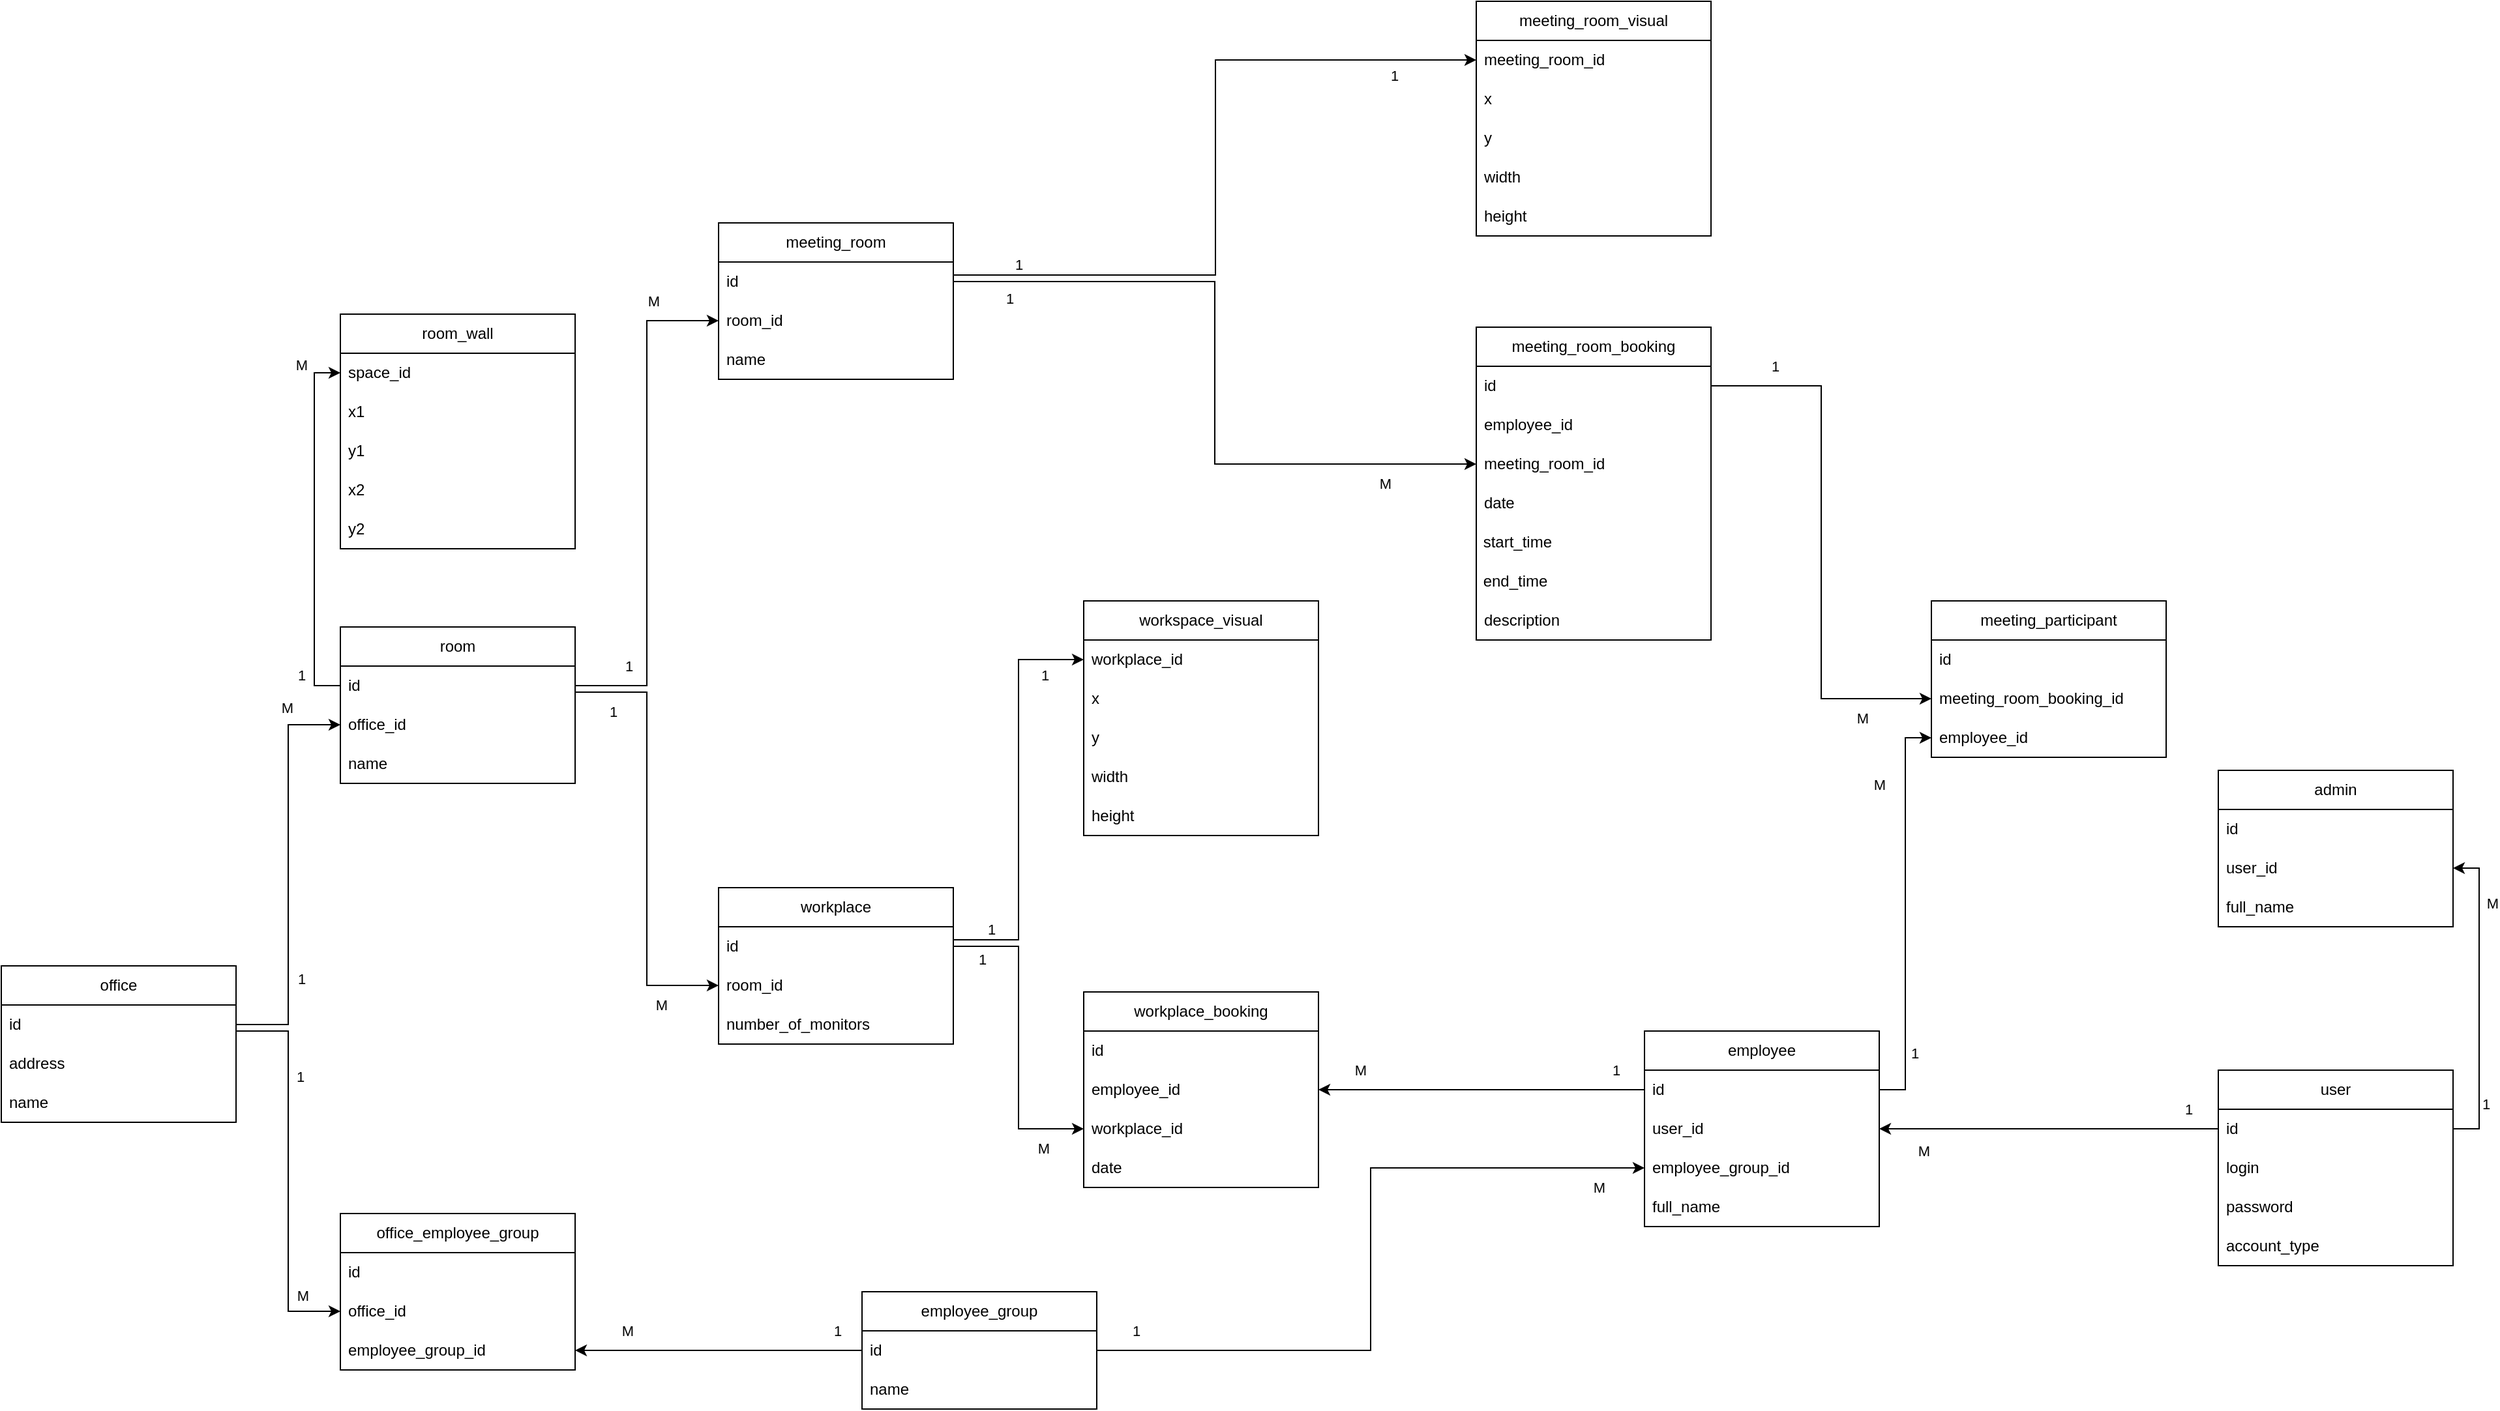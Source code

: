 <mxfile version="21.2.8" type="device">
  <diagram id="C5RBs43oDa-KdzZeNtuy" name="Page-1">
    <mxGraphModel dx="2552" dy="2381" grid="1" gridSize="10" guides="1" tooltips="1" connect="1" arrows="1" fold="1" page="1" pageScale="1" pageWidth="827" pageHeight="1169" math="0" shadow="0">
      <root>
        <mxCell id="WIyWlLk6GJQsqaUBKTNV-0" />
        <mxCell id="WIyWlLk6GJQsqaUBKTNV-1" parent="WIyWlLk6GJQsqaUBKTNV-0" />
        <mxCell id="zr_SkrEqKhiX-xCZ0gpk-0" value="office" style="swimlane;fontStyle=0;childLayout=stackLayout;horizontal=1;startSize=30;horizontalStack=0;resizeParent=1;resizeParentMax=0;resizeLast=0;collapsible=1;marginBottom=0;whiteSpace=wrap;html=1;" parent="WIyWlLk6GJQsqaUBKTNV-1" vertex="1">
          <mxGeometry x="110" y="320" width="180" height="120" as="geometry" />
        </mxCell>
        <mxCell id="zr_SkrEqKhiX-xCZ0gpk-1" value="id" style="text;strokeColor=none;fillColor=none;align=left;verticalAlign=middle;spacingLeft=4;spacingRight=4;overflow=hidden;points=[[0,0.5],[1,0.5]];portConstraint=eastwest;rotatable=0;whiteSpace=wrap;html=1;" parent="zr_SkrEqKhiX-xCZ0gpk-0" vertex="1">
          <mxGeometry y="30" width="180" height="30" as="geometry" />
        </mxCell>
        <mxCell id="zr_SkrEqKhiX-xCZ0gpk-2" value="address" style="text;strokeColor=none;fillColor=none;align=left;verticalAlign=middle;spacingLeft=4;spacingRight=4;overflow=hidden;points=[[0,0.5],[1,0.5]];portConstraint=eastwest;rotatable=0;whiteSpace=wrap;html=1;" parent="zr_SkrEqKhiX-xCZ0gpk-0" vertex="1">
          <mxGeometry y="60" width="180" height="30" as="geometry" />
        </mxCell>
        <mxCell id="CzltspREgvN59iTplgZw-0" value="name" style="text;strokeColor=none;fillColor=none;align=left;verticalAlign=middle;spacingLeft=4;spacingRight=4;overflow=hidden;points=[[0,0.5],[1,0.5]];portConstraint=eastwest;rotatable=0;whiteSpace=wrap;html=1;" parent="zr_SkrEqKhiX-xCZ0gpk-0" vertex="1">
          <mxGeometry y="90" width="180" height="30" as="geometry" />
        </mxCell>
        <mxCell id="zr_SkrEqKhiX-xCZ0gpk-11" value="workplace" style="swimlane;fontStyle=0;childLayout=stackLayout;horizontal=1;startSize=30;horizontalStack=0;resizeParent=1;resizeParentMax=0;resizeLast=0;collapsible=1;marginBottom=0;whiteSpace=wrap;html=1;" parent="WIyWlLk6GJQsqaUBKTNV-1" vertex="1">
          <mxGeometry x="660" y="260" width="180" height="120" as="geometry" />
        </mxCell>
        <mxCell id="zr_SkrEqKhiX-xCZ0gpk-12" value="id" style="text;strokeColor=none;fillColor=none;align=left;verticalAlign=middle;spacingLeft=4;spacingRight=4;overflow=hidden;points=[[0,0.5],[1,0.5]];portConstraint=eastwest;rotatable=0;whiteSpace=wrap;html=1;" parent="zr_SkrEqKhiX-xCZ0gpk-11" vertex="1">
          <mxGeometry y="30" width="180" height="30" as="geometry" />
        </mxCell>
        <mxCell id="zr_SkrEqKhiX-xCZ0gpk-13" value="room_id" style="text;strokeColor=none;fillColor=none;align=left;verticalAlign=middle;spacingLeft=4;spacingRight=4;overflow=hidden;points=[[0,0.5],[1,0.5]];portConstraint=eastwest;rotatable=0;whiteSpace=wrap;html=1;" parent="zr_SkrEqKhiX-xCZ0gpk-11" vertex="1">
          <mxGeometry y="60" width="180" height="30" as="geometry" />
        </mxCell>
        <mxCell id="zr_SkrEqKhiX-xCZ0gpk-14" value="number_of_monitors" style="text;strokeColor=none;fillColor=none;align=left;verticalAlign=middle;spacingLeft=4;spacingRight=4;overflow=hidden;points=[[0,0.5],[1,0.5]];portConstraint=eastwest;rotatable=0;whiteSpace=wrap;html=1;" parent="zr_SkrEqKhiX-xCZ0gpk-11" vertex="1">
          <mxGeometry y="90" width="180" height="30" as="geometry" />
        </mxCell>
        <mxCell id="zr_SkrEqKhiX-xCZ0gpk-17" value="meeting_room" style="swimlane;fontStyle=0;childLayout=stackLayout;horizontal=1;startSize=30;horizontalStack=0;resizeParent=1;resizeParentMax=0;resizeLast=0;collapsible=1;marginBottom=0;whiteSpace=wrap;html=1;" parent="WIyWlLk6GJQsqaUBKTNV-1" vertex="1">
          <mxGeometry x="660" y="-250" width="180" height="120" as="geometry" />
        </mxCell>
        <mxCell id="zr_SkrEqKhiX-xCZ0gpk-18" value="id" style="text;strokeColor=none;fillColor=none;align=left;verticalAlign=middle;spacingLeft=4;spacingRight=4;overflow=hidden;points=[[0,0.5],[1,0.5]];portConstraint=eastwest;rotatable=0;whiteSpace=wrap;html=1;" parent="zr_SkrEqKhiX-xCZ0gpk-17" vertex="1">
          <mxGeometry y="30" width="180" height="30" as="geometry" />
        </mxCell>
        <mxCell id="zr_SkrEqKhiX-xCZ0gpk-21" value="room_id" style="text;strokeColor=none;fillColor=none;align=left;verticalAlign=middle;spacingLeft=4;spacingRight=4;overflow=hidden;points=[[0,0.5],[1,0.5]];portConstraint=eastwest;rotatable=0;whiteSpace=wrap;html=1;" parent="zr_SkrEqKhiX-xCZ0gpk-17" vertex="1">
          <mxGeometry y="60" width="180" height="30" as="geometry" />
        </mxCell>
        <mxCell id="zr_SkrEqKhiX-xCZ0gpk-19" value="name" style="text;strokeColor=none;fillColor=none;align=left;verticalAlign=middle;spacingLeft=4;spacingRight=4;overflow=hidden;points=[[0,0.5],[1,0.5]];portConstraint=eastwest;rotatable=0;whiteSpace=wrap;html=1;" parent="zr_SkrEqKhiX-xCZ0gpk-17" vertex="1">
          <mxGeometry y="90" width="180" height="30" as="geometry" />
        </mxCell>
        <mxCell id="zr_SkrEqKhiX-xCZ0gpk-25" value="employee" style="swimlane;fontStyle=0;childLayout=stackLayout;horizontal=1;startSize=30;horizontalStack=0;resizeParent=1;resizeParentMax=0;resizeLast=0;collapsible=1;marginBottom=0;whiteSpace=wrap;html=1;" parent="WIyWlLk6GJQsqaUBKTNV-1" vertex="1">
          <mxGeometry x="1370" y="370" width="180" height="150" as="geometry" />
        </mxCell>
        <mxCell id="zr_SkrEqKhiX-xCZ0gpk-26" value="id" style="text;strokeColor=none;fillColor=none;align=left;verticalAlign=middle;spacingLeft=4;spacingRight=4;overflow=hidden;points=[[0,0.5],[1,0.5]];portConstraint=eastwest;rotatable=0;whiteSpace=wrap;html=1;" parent="zr_SkrEqKhiX-xCZ0gpk-25" vertex="1">
          <mxGeometry y="30" width="180" height="30" as="geometry" />
        </mxCell>
        <mxCell id="CzltspREgvN59iTplgZw-12" value="user_id" style="text;strokeColor=none;fillColor=none;align=left;verticalAlign=middle;spacingLeft=4;spacingRight=4;overflow=hidden;points=[[0,0.5],[1,0.5]];portConstraint=eastwest;rotatable=0;whiteSpace=wrap;html=1;" parent="zr_SkrEqKhiX-xCZ0gpk-25" vertex="1">
          <mxGeometry y="60" width="180" height="30" as="geometry" />
        </mxCell>
        <mxCell id="zr_SkrEqKhiX-xCZ0gpk-27" value="employee_group_id" style="text;strokeColor=none;fillColor=none;align=left;verticalAlign=middle;spacingLeft=4;spacingRight=4;overflow=hidden;points=[[0,0.5],[1,0.5]];portConstraint=eastwest;rotatable=0;whiteSpace=wrap;html=1;" parent="zr_SkrEqKhiX-xCZ0gpk-25" vertex="1">
          <mxGeometry y="90" width="180" height="30" as="geometry" />
        </mxCell>
        <mxCell id="zr_SkrEqKhiX-xCZ0gpk-28" value="full_name" style="text;strokeColor=none;fillColor=none;align=left;verticalAlign=middle;spacingLeft=4;spacingRight=4;overflow=hidden;points=[[0,0.5],[1,0.5]];portConstraint=eastwest;rotatable=0;whiteSpace=wrap;html=1;" parent="zr_SkrEqKhiX-xCZ0gpk-25" vertex="1">
          <mxGeometry y="120" width="180" height="30" as="geometry" />
        </mxCell>
        <mxCell id="zr_SkrEqKhiX-xCZ0gpk-30" value="employee_group" style="swimlane;fontStyle=0;childLayout=stackLayout;horizontal=1;startSize=30;horizontalStack=0;resizeParent=1;resizeParentMax=0;resizeLast=0;collapsible=1;marginBottom=0;whiteSpace=wrap;html=1;" parent="WIyWlLk6GJQsqaUBKTNV-1" vertex="1">
          <mxGeometry x="770" y="570" width="180" height="90" as="geometry" />
        </mxCell>
        <mxCell id="zr_SkrEqKhiX-xCZ0gpk-31" value="id" style="text;strokeColor=none;fillColor=none;align=left;verticalAlign=middle;spacingLeft=4;spacingRight=4;overflow=hidden;points=[[0,0.5],[1,0.5]];portConstraint=eastwest;rotatable=0;whiteSpace=wrap;html=1;" parent="zr_SkrEqKhiX-xCZ0gpk-30" vertex="1">
          <mxGeometry y="30" width="180" height="30" as="geometry" />
        </mxCell>
        <mxCell id="CzltspREgvN59iTplgZw-14" value="name" style="text;strokeColor=none;fillColor=none;align=left;verticalAlign=middle;spacingLeft=4;spacingRight=4;overflow=hidden;points=[[0,0.5],[1,0.5]];portConstraint=eastwest;rotatable=0;whiteSpace=wrap;html=1;" parent="zr_SkrEqKhiX-xCZ0gpk-30" vertex="1">
          <mxGeometry y="60" width="180" height="30" as="geometry" />
        </mxCell>
        <mxCell id="zr_SkrEqKhiX-xCZ0gpk-35" value="office_employee_group" style="swimlane;fontStyle=0;childLayout=stackLayout;horizontal=1;startSize=30;horizontalStack=0;resizeParent=1;resizeParentMax=0;resizeLast=0;collapsible=1;marginBottom=0;whiteSpace=wrap;html=1;" parent="WIyWlLk6GJQsqaUBKTNV-1" vertex="1">
          <mxGeometry x="370" y="510" width="180" height="120" as="geometry" />
        </mxCell>
        <mxCell id="zr_SkrEqKhiX-xCZ0gpk-36" value="id" style="text;strokeColor=none;fillColor=none;align=left;verticalAlign=middle;spacingLeft=4;spacingRight=4;overflow=hidden;points=[[0,0.5],[1,0.5]];portConstraint=eastwest;rotatable=0;whiteSpace=wrap;html=1;" parent="zr_SkrEqKhiX-xCZ0gpk-35" vertex="1">
          <mxGeometry y="30" width="180" height="30" as="geometry" />
        </mxCell>
        <mxCell id="zr_SkrEqKhiX-xCZ0gpk-37" value="office_id" style="text;strokeColor=none;fillColor=none;align=left;verticalAlign=middle;spacingLeft=4;spacingRight=4;overflow=hidden;points=[[0,0.5],[1,0.5]];portConstraint=eastwest;rotatable=0;whiteSpace=wrap;html=1;" parent="zr_SkrEqKhiX-xCZ0gpk-35" vertex="1">
          <mxGeometry y="60" width="180" height="30" as="geometry" />
        </mxCell>
        <mxCell id="zr_SkrEqKhiX-xCZ0gpk-38" value="employee_group_id" style="text;strokeColor=none;fillColor=none;align=left;verticalAlign=middle;spacingLeft=4;spacingRight=4;overflow=hidden;points=[[0,0.5],[1,0.5]];portConstraint=eastwest;rotatable=0;whiteSpace=wrap;html=1;" parent="zr_SkrEqKhiX-xCZ0gpk-35" vertex="1">
          <mxGeometry y="90" width="180" height="30" as="geometry" />
        </mxCell>
        <mxCell id="zr_SkrEqKhiX-xCZ0gpk-41" style="edgeStyle=orthogonalEdgeStyle;rounded=0;orthogonalLoop=1;jettySize=auto;html=1;entryX=0;entryY=0.5;entryDx=0;entryDy=0;exitX=1;exitY=0.5;exitDx=0;exitDy=0;" parent="WIyWlLk6GJQsqaUBKTNV-1" source="zr_SkrEqKhiX-xCZ0gpk-1" target="zr_SkrEqKhiX-xCZ0gpk-6" edge="1">
          <mxGeometry relative="1" as="geometry" />
        </mxCell>
        <mxCell id="zr_SkrEqKhiX-xCZ0gpk-42" value="1" style="edgeLabel;html=1;align=center;verticalAlign=middle;resizable=0;points=[];" parent="zr_SkrEqKhiX-xCZ0gpk-41" vertex="1" connectable="0">
          <mxGeometry x="-0.793" y="-1" relative="1" as="geometry">
            <mxPoint x="18" y="-36" as="offset" />
          </mxGeometry>
        </mxCell>
        <mxCell id="zr_SkrEqKhiX-xCZ0gpk-43" value="М" style="edgeLabel;html=1;align=center;verticalAlign=middle;resizable=0;points=[];" parent="zr_SkrEqKhiX-xCZ0gpk-41" vertex="1" connectable="0">
          <mxGeometry x="0.74" y="1" relative="1" as="geometry">
            <mxPoint y="-14" as="offset" />
          </mxGeometry>
        </mxCell>
        <mxCell id="zr_SkrEqKhiX-xCZ0gpk-47" style="edgeStyle=orthogonalEdgeStyle;rounded=0;orthogonalLoop=1;jettySize=auto;html=1;entryX=0;entryY=0.5;entryDx=0;entryDy=0;" parent="WIyWlLk6GJQsqaUBKTNV-1" source="zr_SkrEqKhiX-xCZ0gpk-1" target="zr_SkrEqKhiX-xCZ0gpk-37" edge="1">
          <mxGeometry relative="1" as="geometry">
            <mxPoint x="300" y="360" as="sourcePoint" />
            <mxPoint x="280" y="380" as="targetPoint" />
            <Array as="points">
              <mxPoint x="330" y="370" />
              <mxPoint x="330" y="585" />
            </Array>
          </mxGeometry>
        </mxCell>
        <mxCell id="zr_SkrEqKhiX-xCZ0gpk-48" value="1" style="edgeLabel;html=1;align=center;verticalAlign=middle;resizable=0;points=[];" parent="zr_SkrEqKhiX-xCZ0gpk-47" vertex="1" connectable="0">
          <mxGeometry x="-0.793" y="-1" relative="1" as="geometry">
            <mxPoint x="18" y="34" as="offset" />
          </mxGeometry>
        </mxCell>
        <mxCell id="zr_SkrEqKhiX-xCZ0gpk-49" value="М" style="edgeLabel;html=1;align=center;verticalAlign=middle;resizable=0;points=[];" parent="zr_SkrEqKhiX-xCZ0gpk-47" vertex="1" connectable="0">
          <mxGeometry x="0.74" y="1" relative="1" as="geometry">
            <mxPoint x="9" y="-11" as="offset" />
          </mxGeometry>
        </mxCell>
        <mxCell id="zr_SkrEqKhiX-xCZ0gpk-50" style="edgeStyle=orthogonalEdgeStyle;rounded=0;orthogonalLoop=1;jettySize=auto;html=1;exitX=0;exitY=0.5;exitDx=0;exitDy=0;entryX=1;entryY=0.5;entryDx=0;entryDy=0;" parent="WIyWlLk6GJQsqaUBKTNV-1" source="zr_SkrEqKhiX-xCZ0gpk-31" target="zr_SkrEqKhiX-xCZ0gpk-38" edge="1">
          <mxGeometry relative="1" as="geometry">
            <mxPoint x="169.5" y="589" as="sourcePoint" />
            <mxPoint x="460" y="600" as="targetPoint" />
          </mxGeometry>
        </mxCell>
        <mxCell id="zr_SkrEqKhiX-xCZ0gpk-51" value="1" style="edgeLabel;html=1;align=center;verticalAlign=middle;resizable=0;points=[];" parent="zr_SkrEqKhiX-xCZ0gpk-50" vertex="1" connectable="0">
          <mxGeometry x="-0.793" y="-1" relative="1" as="geometry">
            <mxPoint x="4" y="-14" as="offset" />
          </mxGeometry>
        </mxCell>
        <mxCell id="zr_SkrEqKhiX-xCZ0gpk-52" value="М" style="edgeLabel;html=1;align=center;verticalAlign=middle;resizable=0;points=[];" parent="zr_SkrEqKhiX-xCZ0gpk-50" vertex="1" connectable="0">
          <mxGeometry x="0.74" y="1" relative="1" as="geometry">
            <mxPoint x="11" y="-16" as="offset" />
          </mxGeometry>
        </mxCell>
        <mxCell id="zr_SkrEqKhiX-xCZ0gpk-53" style="edgeStyle=orthogonalEdgeStyle;rounded=0;orthogonalLoop=1;jettySize=auto;html=1;exitX=1;exitY=0.5;exitDx=0;exitDy=0;entryX=0;entryY=0.5;entryDx=0;entryDy=0;" parent="WIyWlLk6GJQsqaUBKTNV-1" source="zr_SkrEqKhiX-xCZ0gpk-31" target="zr_SkrEqKhiX-xCZ0gpk-27" edge="1">
          <mxGeometry relative="1" as="geometry">
            <mxPoint x="260" y="684.5" as="sourcePoint" />
            <mxPoint x="370" y="684.5" as="targetPoint" />
          </mxGeometry>
        </mxCell>
        <mxCell id="zr_SkrEqKhiX-xCZ0gpk-54" value="1" style="edgeLabel;html=1;align=center;verticalAlign=middle;resizable=0;points=[];" parent="zr_SkrEqKhiX-xCZ0gpk-53" vertex="1" connectable="0">
          <mxGeometry x="-0.793" y="-1" relative="1" as="geometry">
            <mxPoint x="-28" y="-16" as="offset" />
          </mxGeometry>
        </mxCell>
        <mxCell id="zr_SkrEqKhiX-xCZ0gpk-55" value="М" style="edgeLabel;html=1;align=center;verticalAlign=middle;resizable=0;points=[];" parent="zr_SkrEqKhiX-xCZ0gpk-53" vertex="1" connectable="0">
          <mxGeometry x="0.74" y="1" relative="1" as="geometry">
            <mxPoint x="38" y="16" as="offset" />
          </mxGeometry>
        </mxCell>
        <mxCell id="zr_SkrEqKhiX-xCZ0gpk-56" style="edgeStyle=orthogonalEdgeStyle;rounded=0;orthogonalLoop=1;jettySize=auto;html=1;entryX=0;entryY=0.5;entryDx=0;entryDy=0;exitX=1;exitY=0.5;exitDx=0;exitDy=0;" parent="WIyWlLk6GJQsqaUBKTNV-1" source="zr_SkrEqKhiX-xCZ0gpk-5" target="zr_SkrEqKhiX-xCZ0gpk-21" edge="1">
          <mxGeometry relative="1" as="geometry">
            <mxPoint x="560" y="264.5" as="sourcePoint" />
            <mxPoint x="680" y="264.5" as="targetPoint" />
          </mxGeometry>
        </mxCell>
        <mxCell id="zr_SkrEqKhiX-xCZ0gpk-57" value="1" style="edgeLabel;html=1;align=center;verticalAlign=middle;resizable=0;points=[];" parent="zr_SkrEqKhiX-xCZ0gpk-56" vertex="1" connectable="0">
          <mxGeometry x="-0.793" y="-1" relative="1" as="geometry">
            <mxPoint y="-16" as="offset" />
          </mxGeometry>
        </mxCell>
        <mxCell id="zr_SkrEqKhiX-xCZ0gpk-58" value="М" style="edgeLabel;html=1;align=center;verticalAlign=middle;resizable=0;points=[];" parent="zr_SkrEqKhiX-xCZ0gpk-56" vertex="1" connectable="0">
          <mxGeometry x="0.74" y="1" relative="1" as="geometry">
            <mxPoint y="-14" as="offset" />
          </mxGeometry>
        </mxCell>
        <mxCell id="zr_SkrEqKhiX-xCZ0gpk-59" style="edgeStyle=orthogonalEdgeStyle;rounded=0;orthogonalLoop=1;jettySize=auto;html=1;entryX=0;entryY=0.5;entryDx=0;entryDy=0;exitX=1;exitY=0.5;exitDx=0;exitDy=0;" parent="WIyWlLk6GJQsqaUBKTNV-1" source="zr_SkrEqKhiX-xCZ0gpk-5" target="zr_SkrEqKhiX-xCZ0gpk-13" edge="1">
          <mxGeometry relative="1" as="geometry">
            <mxPoint x="570" y="275" as="sourcePoint" />
            <mxPoint x="650" y="182" as="targetPoint" />
            <Array as="points">
              <mxPoint x="550" y="110" />
              <mxPoint x="605" y="110" />
              <mxPoint x="605" y="335" />
            </Array>
          </mxGeometry>
        </mxCell>
        <mxCell id="zr_SkrEqKhiX-xCZ0gpk-60" value="1" style="edgeLabel;html=1;align=center;verticalAlign=middle;resizable=0;points=[];" parent="zr_SkrEqKhiX-xCZ0gpk-59" vertex="1" connectable="0">
          <mxGeometry x="-0.793" y="-1" relative="1" as="geometry">
            <mxPoint x="-1" y="14" as="offset" />
          </mxGeometry>
        </mxCell>
        <mxCell id="zr_SkrEqKhiX-xCZ0gpk-61" value="М" style="edgeLabel;html=1;align=center;verticalAlign=middle;resizable=0;points=[];" parent="zr_SkrEqKhiX-xCZ0gpk-59" vertex="1" connectable="0">
          <mxGeometry x="0.74" y="1" relative="1" as="geometry">
            <mxPoint y="16" as="offset" />
          </mxGeometry>
        </mxCell>
        <mxCell id="zr_SkrEqKhiX-xCZ0gpk-62" value="workplace_booking" style="swimlane;fontStyle=0;childLayout=stackLayout;horizontal=1;startSize=30;horizontalStack=0;resizeParent=1;resizeParentMax=0;resizeLast=0;collapsible=1;marginBottom=0;whiteSpace=wrap;html=1;" parent="WIyWlLk6GJQsqaUBKTNV-1" vertex="1">
          <mxGeometry x="940" y="340" width="180" height="150" as="geometry" />
        </mxCell>
        <mxCell id="zr_SkrEqKhiX-xCZ0gpk-63" value="id" style="text;strokeColor=none;fillColor=none;align=left;verticalAlign=middle;spacingLeft=4;spacingRight=4;overflow=hidden;points=[[0,0.5],[1,0.5]];portConstraint=eastwest;rotatable=0;whiteSpace=wrap;html=1;" parent="zr_SkrEqKhiX-xCZ0gpk-62" vertex="1">
          <mxGeometry y="30" width="180" height="30" as="geometry" />
        </mxCell>
        <mxCell id="zr_SkrEqKhiX-xCZ0gpk-64" value="employee_id" style="text;strokeColor=none;fillColor=none;align=left;verticalAlign=middle;spacingLeft=4;spacingRight=4;overflow=hidden;points=[[0,0.5],[1,0.5]];portConstraint=eastwest;rotatable=0;whiteSpace=wrap;html=1;" parent="zr_SkrEqKhiX-xCZ0gpk-62" vertex="1">
          <mxGeometry y="60" width="180" height="30" as="geometry" />
        </mxCell>
        <mxCell id="zr_SkrEqKhiX-xCZ0gpk-65" value="workplace_id" style="text;strokeColor=none;fillColor=none;align=left;verticalAlign=middle;spacingLeft=4;spacingRight=4;overflow=hidden;points=[[0,0.5],[1,0.5]];portConstraint=eastwest;rotatable=0;whiteSpace=wrap;html=1;" parent="zr_SkrEqKhiX-xCZ0gpk-62" vertex="1">
          <mxGeometry y="90" width="180" height="30" as="geometry" />
        </mxCell>
        <mxCell id="zr_SkrEqKhiX-xCZ0gpk-66" value="date" style="text;strokeColor=none;fillColor=none;align=left;verticalAlign=middle;spacingLeft=4;spacingRight=4;overflow=hidden;points=[[0,0.5],[1,0.5]];portConstraint=eastwest;rotatable=0;whiteSpace=wrap;html=1;" parent="zr_SkrEqKhiX-xCZ0gpk-62" vertex="1">
          <mxGeometry y="120" width="180" height="30" as="geometry" />
        </mxCell>
        <mxCell id="zr_SkrEqKhiX-xCZ0gpk-67" value="meeting_room_booking" style="swimlane;fontStyle=0;childLayout=stackLayout;horizontal=1;startSize=30;horizontalStack=0;resizeParent=1;resizeParentMax=0;resizeLast=0;collapsible=1;marginBottom=0;whiteSpace=wrap;html=1;" parent="WIyWlLk6GJQsqaUBKTNV-1" vertex="1">
          <mxGeometry x="1241" y="-170" width="180" height="240" as="geometry" />
        </mxCell>
        <mxCell id="zr_SkrEqKhiX-xCZ0gpk-68" value="id" style="text;strokeColor=none;fillColor=none;align=left;verticalAlign=middle;spacingLeft=4;spacingRight=4;overflow=hidden;points=[[0,0.5],[1,0.5]];portConstraint=eastwest;rotatable=0;whiteSpace=wrap;html=1;" parent="zr_SkrEqKhiX-xCZ0gpk-67" vertex="1">
          <mxGeometry y="30" width="180" height="30" as="geometry" />
        </mxCell>
        <mxCell id="zr_SkrEqKhiX-xCZ0gpk-69" value="employee_id" style="text;strokeColor=none;fillColor=none;align=left;verticalAlign=middle;spacingLeft=4;spacingRight=4;overflow=hidden;points=[[0,0.5],[1,0.5]];portConstraint=eastwest;rotatable=0;whiteSpace=wrap;html=1;" parent="zr_SkrEqKhiX-xCZ0gpk-67" vertex="1">
          <mxGeometry y="60" width="180" height="30" as="geometry" />
        </mxCell>
        <mxCell id="zr_SkrEqKhiX-xCZ0gpk-70" value="meeting_room_id" style="text;strokeColor=none;fillColor=none;align=left;verticalAlign=middle;spacingLeft=4;spacingRight=4;overflow=hidden;points=[[0,0.5],[1,0.5]];portConstraint=eastwest;rotatable=0;whiteSpace=wrap;html=1;" parent="zr_SkrEqKhiX-xCZ0gpk-67" vertex="1">
          <mxGeometry y="90" width="180" height="30" as="geometry" />
        </mxCell>
        <mxCell id="zr_SkrEqKhiX-xCZ0gpk-71" value="date" style="text;strokeColor=none;fillColor=none;align=left;verticalAlign=middle;spacingLeft=4;spacingRight=4;overflow=hidden;points=[[0,0.5],[1,0.5]];portConstraint=eastwest;rotatable=0;whiteSpace=wrap;html=1;" parent="zr_SkrEqKhiX-xCZ0gpk-67" vertex="1">
          <mxGeometry y="120" width="180" height="30" as="geometry" />
        </mxCell>
        <mxCell id="zr_SkrEqKhiX-xCZ0gpk-72" value="&amp;nbsp;start_time" style="text;html=1;align=left;verticalAlign=middle;resizable=0;points=[];autosize=1;strokeColor=none;fillColor=none;" parent="zr_SkrEqKhiX-xCZ0gpk-67" vertex="1">
          <mxGeometry y="150" width="180" height="30" as="geometry" />
        </mxCell>
        <mxCell id="CzltspREgvN59iTplgZw-1" value="&amp;nbsp;end_time" style="text;html=1;align=left;verticalAlign=middle;resizable=0;points=[];autosize=1;strokeColor=none;fillColor=none;" parent="zr_SkrEqKhiX-xCZ0gpk-67" vertex="1">
          <mxGeometry y="180" width="180" height="30" as="geometry" />
        </mxCell>
        <mxCell id="CzltspREgvN59iTplgZw-10" value="description" style="text;strokeColor=none;fillColor=none;align=left;verticalAlign=middle;spacingLeft=4;spacingRight=4;overflow=hidden;points=[[0,0.5],[1,0.5]];portConstraint=eastwest;rotatable=0;whiteSpace=wrap;html=1;" parent="zr_SkrEqKhiX-xCZ0gpk-67" vertex="1">
          <mxGeometry y="210" width="180" height="30" as="geometry" />
        </mxCell>
        <mxCell id="zr_SkrEqKhiX-xCZ0gpk-82" style="edgeStyle=orthogonalEdgeStyle;rounded=0;orthogonalLoop=1;jettySize=auto;html=1;entryX=1;entryY=0.5;entryDx=0;entryDy=0;exitX=0;exitY=0.5;exitDx=0;exitDy=0;" parent="WIyWlLk6GJQsqaUBKTNV-1" source="zr_SkrEqKhiX-xCZ0gpk-26" target="zr_SkrEqKhiX-xCZ0gpk-64" edge="1">
          <mxGeometry relative="1" as="geometry">
            <mxPoint x="1220" y="240" as="sourcePoint" />
            <mxPoint x="1310" y="460" as="targetPoint" />
          </mxGeometry>
        </mxCell>
        <mxCell id="zr_SkrEqKhiX-xCZ0gpk-83" value="1" style="edgeLabel;html=1;align=center;verticalAlign=middle;resizable=0;points=[];" parent="zr_SkrEqKhiX-xCZ0gpk-82" vertex="1" connectable="0">
          <mxGeometry x="-0.793" y="-1" relative="1" as="geometry">
            <mxPoint x="4" y="-14" as="offset" />
          </mxGeometry>
        </mxCell>
        <mxCell id="zr_SkrEqKhiX-xCZ0gpk-84" value="М" style="edgeLabel;html=1;align=center;verticalAlign=middle;resizable=0;points=[];" parent="zr_SkrEqKhiX-xCZ0gpk-82" vertex="1" connectable="0">
          <mxGeometry x="0.74" y="1" relative="1" as="geometry">
            <mxPoint x="-1" y="-16" as="offset" />
          </mxGeometry>
        </mxCell>
        <mxCell id="zr_SkrEqKhiX-xCZ0gpk-85" style="edgeStyle=orthogonalEdgeStyle;rounded=0;orthogonalLoop=1;jettySize=auto;html=1;entryX=0;entryY=0.5;entryDx=0;entryDy=0;exitX=1;exitY=0.5;exitDx=0;exitDy=0;" parent="WIyWlLk6GJQsqaUBKTNV-1" source="zr_SkrEqKhiX-xCZ0gpk-12" target="zr_SkrEqKhiX-xCZ0gpk-65" edge="1">
          <mxGeometry relative="1" as="geometry">
            <mxPoint x="1390" y="280" as="sourcePoint" />
            <mxPoint x="1150" y="280" as="targetPoint" />
          </mxGeometry>
        </mxCell>
        <mxCell id="zr_SkrEqKhiX-xCZ0gpk-86" value="1" style="edgeLabel;html=1;align=center;verticalAlign=middle;resizable=0;points=[];" parent="zr_SkrEqKhiX-xCZ0gpk-85" vertex="1" connectable="0">
          <mxGeometry x="-0.793" y="-1" relative="1" as="geometry">
            <mxPoint x="4" y="-14" as="offset" />
          </mxGeometry>
        </mxCell>
        <mxCell id="zr_SkrEqKhiX-xCZ0gpk-87" value="М" style="edgeLabel;html=1;align=center;verticalAlign=middle;resizable=0;points=[];" parent="zr_SkrEqKhiX-xCZ0gpk-85" vertex="1" connectable="0">
          <mxGeometry x="0.74" y="1" relative="1" as="geometry">
            <mxPoint y="16" as="offset" />
          </mxGeometry>
        </mxCell>
        <mxCell id="zr_SkrEqKhiX-xCZ0gpk-88" style="edgeStyle=orthogonalEdgeStyle;rounded=0;orthogonalLoop=1;jettySize=auto;html=1;entryX=0;entryY=0.5;entryDx=0;entryDy=0;exitX=1;exitY=0.5;exitDx=0;exitDy=0;" parent="WIyWlLk6GJQsqaUBKTNV-1" source="zr_SkrEqKhiX-xCZ0gpk-68" target="3Xpzj-AzI2OqrMBzD_V7-135" edge="1">
          <mxGeometry relative="1" as="geometry">
            <mxPoint x="1510" y="-180" as="sourcePoint" />
            <mxPoint x="1130" y="415" as="targetPoint" />
          </mxGeometry>
        </mxCell>
        <mxCell id="zr_SkrEqKhiX-xCZ0gpk-89" value="1" style="edgeLabel;html=1;align=center;verticalAlign=middle;resizable=0;points=[];" parent="zr_SkrEqKhiX-xCZ0gpk-88" vertex="1" connectable="0">
          <mxGeometry x="-0.793" y="-1" relative="1" as="geometry">
            <mxPoint x="6" y="-16" as="offset" />
          </mxGeometry>
        </mxCell>
        <mxCell id="zr_SkrEqKhiX-xCZ0gpk-90" value="М" style="edgeLabel;html=1;align=center;verticalAlign=middle;resizable=0;points=[];" parent="zr_SkrEqKhiX-xCZ0gpk-88" vertex="1" connectable="0">
          <mxGeometry x="0.74" y="1" relative="1" as="geometry">
            <mxPoint y="16" as="offset" />
          </mxGeometry>
        </mxCell>
        <mxCell id="zr_SkrEqKhiX-xCZ0gpk-91" style="edgeStyle=orthogonalEdgeStyle;rounded=0;orthogonalLoop=1;jettySize=auto;html=1;entryX=0;entryY=0.5;entryDx=0;entryDy=0;exitX=1;exitY=0.5;exitDx=0;exitDy=0;" parent="WIyWlLk6GJQsqaUBKTNV-1" source="zr_SkrEqKhiX-xCZ0gpk-18" target="zr_SkrEqKhiX-xCZ0gpk-70" edge="1">
          <mxGeometry relative="1" as="geometry">
            <mxPoint x="1380" y="425" as="sourcePoint" />
            <mxPoint x="1140" y="425" as="targetPoint" />
          </mxGeometry>
        </mxCell>
        <mxCell id="zr_SkrEqKhiX-xCZ0gpk-92" value="1" style="edgeLabel;html=1;align=center;verticalAlign=middle;resizable=0;points=[];" parent="zr_SkrEqKhiX-xCZ0gpk-91" vertex="1" connectable="0">
          <mxGeometry x="-0.793" y="-1" relative="1" as="geometry">
            <mxPoint x="-6" y="-14" as="offset" />
          </mxGeometry>
        </mxCell>
        <mxCell id="zr_SkrEqKhiX-xCZ0gpk-93" value="М" style="edgeLabel;html=1;align=center;verticalAlign=middle;resizable=0;points=[];" parent="zr_SkrEqKhiX-xCZ0gpk-91" vertex="1" connectable="0">
          <mxGeometry x="0.74" y="1" relative="1" as="geometry">
            <mxPoint y="16" as="offset" />
          </mxGeometry>
        </mxCell>
        <mxCell id="CzltspREgvN59iTplgZw-6" value="user" style="swimlane;fontStyle=0;childLayout=stackLayout;horizontal=1;startSize=30;horizontalStack=0;resizeParent=1;resizeParentMax=0;resizeLast=0;collapsible=1;marginBottom=0;whiteSpace=wrap;html=1;" parent="WIyWlLk6GJQsqaUBKTNV-1" vertex="1">
          <mxGeometry x="1810" y="400" width="180" height="150" as="geometry" />
        </mxCell>
        <mxCell id="CzltspREgvN59iTplgZw-7" value="id" style="text;strokeColor=none;fillColor=none;align=left;verticalAlign=middle;spacingLeft=4;spacingRight=4;overflow=hidden;points=[[0,0.5],[1,0.5]];portConstraint=eastwest;rotatable=0;whiteSpace=wrap;html=1;" parent="CzltspREgvN59iTplgZw-6" vertex="1">
          <mxGeometry y="30" width="180" height="30" as="geometry" />
        </mxCell>
        <mxCell id="CzltspREgvN59iTplgZw-8" value="login" style="text;strokeColor=none;fillColor=none;align=left;verticalAlign=middle;spacingLeft=4;spacingRight=4;overflow=hidden;points=[[0,0.5],[1,0.5]];portConstraint=eastwest;rotatable=0;whiteSpace=wrap;html=1;" parent="CzltspREgvN59iTplgZw-6" vertex="1">
          <mxGeometry y="60" width="180" height="30" as="geometry" />
        </mxCell>
        <mxCell id="CzltspREgvN59iTplgZw-11" value="password" style="text;strokeColor=none;fillColor=none;align=left;verticalAlign=middle;spacingLeft=4;spacingRight=4;overflow=hidden;points=[[0,0.5],[1,0.5]];portConstraint=eastwest;rotatable=0;whiteSpace=wrap;html=1;" parent="CzltspREgvN59iTplgZw-6" vertex="1">
          <mxGeometry y="90" width="180" height="30" as="geometry" />
        </mxCell>
        <mxCell id="CzltspREgvN59iTplgZw-9" value="account_type" style="text;strokeColor=none;fillColor=none;align=left;verticalAlign=middle;spacingLeft=4;spacingRight=4;overflow=hidden;points=[[0,0.5],[1,0.5]];portConstraint=eastwest;rotatable=0;whiteSpace=wrap;html=1;" parent="CzltspREgvN59iTplgZw-6" vertex="1">
          <mxGeometry y="120" width="180" height="30" as="geometry" />
        </mxCell>
        <mxCell id="zr_SkrEqKhiX-xCZ0gpk-78" value="admin" style="swimlane;fontStyle=0;childLayout=stackLayout;horizontal=1;startSize=30;horizontalStack=0;resizeParent=1;resizeParentMax=0;resizeLast=0;collapsible=1;marginBottom=0;whiteSpace=wrap;html=1;" parent="WIyWlLk6GJQsqaUBKTNV-1" vertex="1">
          <mxGeometry x="1810" y="170" width="180" height="120" as="geometry" />
        </mxCell>
        <mxCell id="zr_SkrEqKhiX-xCZ0gpk-79" value="id" style="text;strokeColor=none;fillColor=none;align=left;verticalAlign=middle;spacingLeft=4;spacingRight=4;overflow=hidden;points=[[0,0.5],[1,0.5]];portConstraint=eastwest;rotatable=0;whiteSpace=wrap;html=1;" parent="zr_SkrEqKhiX-xCZ0gpk-78" vertex="1">
          <mxGeometry y="30" width="180" height="30" as="geometry" />
        </mxCell>
        <mxCell id="CzltspREgvN59iTplgZw-13" value="user_id" style="text;strokeColor=none;fillColor=none;align=left;verticalAlign=middle;spacingLeft=4;spacingRight=4;overflow=hidden;points=[[0,0.5],[1,0.5]];portConstraint=eastwest;rotatable=0;whiteSpace=wrap;html=1;" parent="zr_SkrEqKhiX-xCZ0gpk-78" vertex="1">
          <mxGeometry y="60" width="180" height="30" as="geometry" />
        </mxCell>
        <mxCell id="zr_SkrEqKhiX-xCZ0gpk-81" value="full_name" style="text;strokeColor=none;fillColor=none;align=left;verticalAlign=middle;spacingLeft=4;spacingRight=4;overflow=hidden;points=[[0,0.5],[1,0.5]];portConstraint=eastwest;rotatable=0;whiteSpace=wrap;html=1;" parent="zr_SkrEqKhiX-xCZ0gpk-78" vertex="1">
          <mxGeometry y="90" width="180" height="30" as="geometry" />
        </mxCell>
        <mxCell id="CzltspREgvN59iTplgZw-15" value="workspace_visual" style="swimlane;fontStyle=0;childLayout=stackLayout;horizontal=1;startSize=30;horizontalStack=0;resizeParent=1;resizeParentMax=0;resizeLast=0;collapsible=1;marginBottom=0;whiteSpace=wrap;html=1;" parent="WIyWlLk6GJQsqaUBKTNV-1" vertex="1">
          <mxGeometry x="940" y="40" width="180" height="180" as="geometry" />
        </mxCell>
        <mxCell id="CzltspREgvN59iTplgZw-16" value="workplace_id" style="text;strokeColor=none;fillColor=none;align=left;verticalAlign=middle;spacingLeft=4;spacingRight=4;overflow=hidden;points=[[0,0.5],[1,0.5]];portConstraint=eastwest;rotatable=0;whiteSpace=wrap;html=1;" parent="CzltspREgvN59iTplgZw-15" vertex="1">
          <mxGeometry y="30" width="180" height="30" as="geometry" />
        </mxCell>
        <mxCell id="CzltspREgvN59iTplgZw-27" value="x" style="text;strokeColor=none;fillColor=none;align=left;verticalAlign=middle;spacingLeft=4;spacingRight=4;overflow=hidden;points=[[0,0.5],[1,0.5]];portConstraint=eastwest;rotatable=0;whiteSpace=wrap;html=1;" parent="CzltspREgvN59iTplgZw-15" vertex="1">
          <mxGeometry y="60" width="180" height="30" as="geometry" />
        </mxCell>
        <mxCell id="CzltspREgvN59iTplgZw-28" value="y" style="text;strokeColor=none;fillColor=none;align=left;verticalAlign=middle;spacingLeft=4;spacingRight=4;overflow=hidden;points=[[0,0.5],[1,0.5]];portConstraint=eastwest;rotatable=0;whiteSpace=wrap;html=1;" parent="CzltspREgvN59iTplgZw-15" vertex="1">
          <mxGeometry y="90" width="180" height="30" as="geometry" />
        </mxCell>
        <mxCell id="CzltspREgvN59iTplgZw-29" value="width" style="text;strokeColor=none;fillColor=none;align=left;verticalAlign=middle;spacingLeft=4;spacingRight=4;overflow=hidden;points=[[0,0.5],[1,0.5]];portConstraint=eastwest;rotatable=0;whiteSpace=wrap;html=1;" parent="CzltspREgvN59iTplgZw-15" vertex="1">
          <mxGeometry y="120" width="180" height="30" as="geometry" />
        </mxCell>
        <mxCell id="CzltspREgvN59iTplgZw-30" value="height" style="text;strokeColor=none;fillColor=none;align=left;verticalAlign=middle;spacingLeft=4;spacingRight=4;overflow=hidden;points=[[0,0.5],[1,0.5]];portConstraint=eastwest;rotatable=0;whiteSpace=wrap;html=1;" parent="CzltspREgvN59iTplgZw-15" vertex="1">
          <mxGeometry y="150" width="180" height="30" as="geometry" />
        </mxCell>
        <mxCell id="CzltspREgvN59iTplgZw-18" style="edgeStyle=orthogonalEdgeStyle;rounded=0;orthogonalLoop=1;jettySize=auto;html=1;entryX=1;entryY=0.5;entryDx=0;entryDy=0;exitX=0;exitY=0.5;exitDx=0;exitDy=0;" parent="WIyWlLk6GJQsqaUBKTNV-1" source="CzltspREgvN59iTplgZw-7" target="CzltspREgvN59iTplgZw-12" edge="1">
          <mxGeometry relative="1" as="geometry">
            <mxPoint x="2074" y="530" as="sourcePoint" />
            <mxPoint x="1654" y="230" as="targetPoint" />
          </mxGeometry>
        </mxCell>
        <mxCell id="CzltspREgvN59iTplgZw-19" value="1" style="edgeLabel;html=1;align=center;verticalAlign=middle;resizable=0;points=[];" parent="CzltspREgvN59iTplgZw-18" vertex="1" connectable="0">
          <mxGeometry x="-0.793" y="-1" relative="1" as="geometry">
            <mxPoint x="4" y="-14" as="offset" />
          </mxGeometry>
        </mxCell>
        <mxCell id="CzltspREgvN59iTplgZw-20" value="М" style="edgeLabel;html=1;align=center;verticalAlign=middle;resizable=0;points=[];" parent="CzltspREgvN59iTplgZw-18" vertex="1" connectable="0">
          <mxGeometry x="0.74" y="1" relative="1" as="geometry">
            <mxPoint y="16" as="offset" />
          </mxGeometry>
        </mxCell>
        <mxCell id="CzltspREgvN59iTplgZw-21" style="edgeStyle=orthogonalEdgeStyle;rounded=0;orthogonalLoop=1;jettySize=auto;html=1;entryX=1;entryY=0.5;entryDx=0;entryDy=0;exitX=1;exitY=0.5;exitDx=0;exitDy=0;" parent="WIyWlLk6GJQsqaUBKTNV-1" source="CzltspREgvN59iTplgZw-7" target="CzltspREgvN59iTplgZw-13" edge="1">
          <mxGeometry relative="1" as="geometry">
            <mxPoint x="1760" y="255" as="sourcePoint" />
            <mxPoint x="1540" y="375" as="targetPoint" />
          </mxGeometry>
        </mxCell>
        <mxCell id="CzltspREgvN59iTplgZw-22" value="1" style="edgeLabel;html=1;align=center;verticalAlign=middle;resizable=0;points=[];" parent="CzltspREgvN59iTplgZw-21" vertex="1" connectable="0">
          <mxGeometry x="-0.793" y="-1" relative="1" as="geometry">
            <mxPoint x="4" y="-14" as="offset" />
          </mxGeometry>
        </mxCell>
        <mxCell id="CzltspREgvN59iTplgZw-23" value="М" style="edgeLabel;html=1;align=center;verticalAlign=middle;resizable=0;points=[];" parent="CzltspREgvN59iTplgZw-21" vertex="1" connectable="0">
          <mxGeometry x="0.74" y="1" relative="1" as="geometry">
            <mxPoint x="11" y="16" as="offset" />
          </mxGeometry>
        </mxCell>
        <mxCell id="CzltspREgvN59iTplgZw-24" style="edgeStyle=orthogonalEdgeStyle;rounded=0;orthogonalLoop=1;jettySize=auto;html=1;exitX=1;exitY=0.5;exitDx=0;exitDy=0;entryX=0;entryY=0.5;entryDx=0;entryDy=0;" parent="WIyWlLk6GJQsqaUBKTNV-1" source="zr_SkrEqKhiX-xCZ0gpk-12" target="CzltspREgvN59iTplgZw-16" edge="1">
          <mxGeometry relative="1" as="geometry">
            <mxPoint x="560" y="185" as="sourcePoint" />
            <mxPoint x="840" y="60" as="targetPoint" />
            <Array as="points">
              <mxPoint x="840" y="300" />
              <mxPoint x="890" y="300" />
              <mxPoint x="890" y="85" />
            </Array>
          </mxGeometry>
        </mxCell>
        <mxCell id="CzltspREgvN59iTplgZw-25" value="1" style="edgeLabel;html=1;align=center;verticalAlign=middle;resizable=0;points=[];" parent="CzltspREgvN59iTplgZw-24" vertex="1" connectable="0">
          <mxGeometry x="-0.793" y="-1" relative="1" as="geometry">
            <mxPoint x="-6" y="14" as="offset" />
          </mxGeometry>
        </mxCell>
        <mxCell id="CzltspREgvN59iTplgZw-26" value="1" style="edgeLabel;html=1;align=center;verticalAlign=middle;resizable=0;points=[];" parent="CzltspREgvN59iTplgZw-24" vertex="1" connectable="0">
          <mxGeometry x="0.74" y="1" relative="1" as="geometry">
            <mxPoint x="11" y="13" as="offset" />
          </mxGeometry>
        </mxCell>
        <mxCell id="CzltspREgvN59iTplgZw-31" value="meeting_room_visual" style="swimlane;fontStyle=0;childLayout=stackLayout;horizontal=1;startSize=30;horizontalStack=0;resizeParent=1;resizeParentMax=0;resizeLast=0;collapsible=1;marginBottom=0;whiteSpace=wrap;html=1;" parent="WIyWlLk6GJQsqaUBKTNV-1" vertex="1">
          <mxGeometry x="1241" y="-420" width="180" height="180" as="geometry" />
        </mxCell>
        <mxCell id="CzltspREgvN59iTplgZw-32" value="meeting_room_id" style="text;strokeColor=none;fillColor=none;align=left;verticalAlign=middle;spacingLeft=4;spacingRight=4;overflow=hidden;points=[[0,0.5],[1,0.5]];portConstraint=eastwest;rotatable=0;whiteSpace=wrap;html=1;" parent="CzltspREgvN59iTplgZw-31" vertex="1">
          <mxGeometry y="30" width="180" height="30" as="geometry" />
        </mxCell>
        <mxCell id="CzltspREgvN59iTplgZw-33" value="x" style="text;strokeColor=none;fillColor=none;align=left;verticalAlign=middle;spacingLeft=4;spacingRight=4;overflow=hidden;points=[[0,0.5],[1,0.5]];portConstraint=eastwest;rotatable=0;whiteSpace=wrap;html=1;" parent="CzltspREgvN59iTplgZw-31" vertex="1">
          <mxGeometry y="60" width="180" height="30" as="geometry" />
        </mxCell>
        <mxCell id="CzltspREgvN59iTplgZw-34" value="y" style="text;strokeColor=none;fillColor=none;align=left;verticalAlign=middle;spacingLeft=4;spacingRight=4;overflow=hidden;points=[[0,0.5],[1,0.5]];portConstraint=eastwest;rotatable=0;whiteSpace=wrap;html=1;" parent="CzltspREgvN59iTplgZw-31" vertex="1">
          <mxGeometry y="90" width="180" height="30" as="geometry" />
        </mxCell>
        <mxCell id="CzltspREgvN59iTplgZw-35" value="width" style="text;strokeColor=none;fillColor=none;align=left;verticalAlign=middle;spacingLeft=4;spacingRight=4;overflow=hidden;points=[[0,0.5],[1,0.5]];portConstraint=eastwest;rotatable=0;whiteSpace=wrap;html=1;" parent="CzltspREgvN59iTplgZw-31" vertex="1">
          <mxGeometry y="120" width="180" height="30" as="geometry" />
        </mxCell>
        <mxCell id="CzltspREgvN59iTplgZw-36" value="height" style="text;strokeColor=none;fillColor=none;align=left;verticalAlign=middle;spacingLeft=4;spacingRight=4;overflow=hidden;points=[[0,0.5],[1,0.5]];portConstraint=eastwest;rotatable=0;whiteSpace=wrap;html=1;" parent="CzltspREgvN59iTplgZw-31" vertex="1">
          <mxGeometry y="150" width="180" height="30" as="geometry" />
        </mxCell>
        <mxCell id="CzltspREgvN59iTplgZw-37" style="edgeStyle=orthogonalEdgeStyle;rounded=0;orthogonalLoop=1;jettySize=auto;html=1;entryX=0;entryY=0.5;entryDx=0;entryDy=0;exitX=1;exitY=0.5;exitDx=0;exitDy=0;" parent="WIyWlLk6GJQsqaUBKTNV-1" source="zr_SkrEqKhiX-xCZ0gpk-18" target="CzltspREgvN59iTplgZw-32" edge="1">
          <mxGeometry relative="1" as="geometry">
            <mxPoint x="570" y="-70" as="sourcePoint" />
            <mxPoint x="570" y="-260" as="targetPoint" />
            <Array as="points">
              <mxPoint x="840" y="-210" />
              <mxPoint x="1041" y="-210" />
              <mxPoint x="1041" y="-375" />
            </Array>
          </mxGeometry>
        </mxCell>
        <mxCell id="CzltspREgvN59iTplgZw-38" value="1" style="edgeLabel;html=1;align=center;verticalAlign=middle;resizable=0;points=[];" parent="CzltspREgvN59iTplgZw-37" vertex="1" connectable="0">
          <mxGeometry x="-0.793" y="-1" relative="1" as="geometry">
            <mxPoint x="-11" y="17" as="offset" />
          </mxGeometry>
        </mxCell>
        <mxCell id="CzltspREgvN59iTplgZw-39" value="1" style="edgeLabel;html=1;align=center;verticalAlign=middle;resizable=0;points=[];" parent="CzltspREgvN59iTplgZw-37" vertex="1" connectable="0">
          <mxGeometry x="0.74" y="1" relative="1" as="geometry">
            <mxPoint x="11" y="13" as="offset" />
          </mxGeometry>
        </mxCell>
        <mxCell id="CzltspREgvN59iTplgZw-44" value="room_wall" style="swimlane;fontStyle=0;childLayout=stackLayout;horizontal=1;startSize=30;horizontalStack=0;resizeParent=1;resizeParentMax=0;resizeLast=0;collapsible=1;marginBottom=0;whiteSpace=wrap;html=1;" parent="WIyWlLk6GJQsqaUBKTNV-1" vertex="1">
          <mxGeometry x="370" y="-180" width="180" height="180" as="geometry" />
        </mxCell>
        <mxCell id="CzltspREgvN59iTplgZw-45" value="space_id" style="text;strokeColor=none;fillColor=none;align=left;verticalAlign=middle;spacingLeft=4;spacingRight=4;overflow=hidden;points=[[0,0.5],[1,0.5]];portConstraint=eastwest;rotatable=0;whiteSpace=wrap;html=1;" parent="CzltspREgvN59iTplgZw-44" vertex="1">
          <mxGeometry y="30" width="180" height="30" as="geometry" />
        </mxCell>
        <mxCell id="CzltspREgvN59iTplgZw-46" value="x1" style="text;strokeColor=none;fillColor=none;align=left;verticalAlign=middle;spacingLeft=4;spacingRight=4;overflow=hidden;points=[[0,0.5],[1,0.5]];portConstraint=eastwest;rotatable=0;whiteSpace=wrap;html=1;" parent="CzltspREgvN59iTplgZw-44" vertex="1">
          <mxGeometry y="60" width="180" height="30" as="geometry" />
        </mxCell>
        <mxCell id="ye96j7dbQCY8CEXQYcPk-0" value="y1" style="text;strokeColor=none;fillColor=none;align=left;verticalAlign=middle;spacingLeft=4;spacingRight=4;overflow=hidden;points=[[0,0.5],[1,0.5]];portConstraint=eastwest;rotatable=0;whiteSpace=wrap;html=1;" parent="CzltspREgvN59iTplgZw-44" vertex="1">
          <mxGeometry y="90" width="180" height="30" as="geometry" />
        </mxCell>
        <mxCell id="CzltspREgvN59iTplgZw-47" value="x2" style="text;strokeColor=none;fillColor=none;align=left;verticalAlign=middle;spacingLeft=4;spacingRight=4;overflow=hidden;points=[[0,0.5],[1,0.5]];portConstraint=eastwest;rotatable=0;whiteSpace=wrap;html=1;" parent="CzltspREgvN59iTplgZw-44" vertex="1">
          <mxGeometry y="120" width="180" height="30" as="geometry" />
        </mxCell>
        <mxCell id="ye96j7dbQCY8CEXQYcPk-1" value="y2" style="text;strokeColor=none;fillColor=none;align=left;verticalAlign=middle;spacingLeft=4;spacingRight=4;overflow=hidden;points=[[0,0.5],[1,0.5]];portConstraint=eastwest;rotatable=0;whiteSpace=wrap;html=1;" parent="CzltspREgvN59iTplgZw-44" vertex="1">
          <mxGeometry y="150" width="180" height="30" as="geometry" />
        </mxCell>
        <mxCell id="zr_SkrEqKhiX-xCZ0gpk-4" value="room" style="swimlane;fontStyle=0;childLayout=stackLayout;horizontal=1;startSize=30;horizontalStack=0;resizeParent=1;resizeParentMax=0;resizeLast=0;collapsible=1;marginBottom=0;whiteSpace=wrap;html=1;" parent="WIyWlLk6GJQsqaUBKTNV-1" vertex="1">
          <mxGeometry x="370" y="60" width="180" height="120" as="geometry" />
        </mxCell>
        <mxCell id="zr_SkrEqKhiX-xCZ0gpk-5" value="id" style="text;strokeColor=none;fillColor=none;align=left;verticalAlign=middle;spacingLeft=4;spacingRight=4;overflow=hidden;points=[[0,0.5],[1,0.5]];portConstraint=eastwest;rotatable=0;whiteSpace=wrap;html=1;" parent="zr_SkrEqKhiX-xCZ0gpk-4" vertex="1">
          <mxGeometry y="30" width="180" height="30" as="geometry" />
        </mxCell>
        <mxCell id="zr_SkrEqKhiX-xCZ0gpk-6" value="office_id" style="text;strokeColor=none;fillColor=none;align=left;verticalAlign=middle;spacingLeft=4;spacingRight=4;overflow=hidden;points=[[0,0.5],[1,0.5]];portConstraint=eastwest;rotatable=0;whiteSpace=wrap;html=1;" parent="zr_SkrEqKhiX-xCZ0gpk-4" vertex="1">
          <mxGeometry y="60" width="180" height="30" as="geometry" />
        </mxCell>
        <mxCell id="zr_SkrEqKhiX-xCZ0gpk-7" value="name" style="text;strokeColor=none;fillColor=none;align=left;verticalAlign=middle;spacingLeft=4;spacingRight=4;overflow=hidden;points=[[0,0.5],[1,0.5]];portConstraint=eastwest;rotatable=0;whiteSpace=wrap;html=1;" parent="zr_SkrEqKhiX-xCZ0gpk-4" vertex="1">
          <mxGeometry y="90" width="180" height="30" as="geometry" />
        </mxCell>
        <mxCell id="CzltspREgvN59iTplgZw-50" style="edgeStyle=orthogonalEdgeStyle;rounded=0;orthogonalLoop=1;jettySize=auto;html=1;entryX=0;entryY=0.5;entryDx=0;entryDy=0;exitX=0;exitY=0.5;exitDx=0;exitDy=0;" parent="WIyWlLk6GJQsqaUBKTNV-1" source="zr_SkrEqKhiX-xCZ0gpk-5" target="CzltspREgvN59iTplgZw-45" edge="1">
          <mxGeometry relative="1" as="geometry">
            <mxPoint x="300" y="160" as="sourcePoint" />
            <mxPoint x="300" y="-60" as="targetPoint" />
          </mxGeometry>
        </mxCell>
        <mxCell id="CzltspREgvN59iTplgZw-51" value="1" style="edgeLabel;html=1;align=center;verticalAlign=middle;resizable=0;points=[];" parent="CzltspREgvN59iTplgZw-50" vertex="1" connectable="0">
          <mxGeometry x="-0.793" y="-1" relative="1" as="geometry">
            <mxPoint x="-11" y="1" as="offset" />
          </mxGeometry>
        </mxCell>
        <mxCell id="CzltspREgvN59iTplgZw-52" value="М" style="edgeLabel;html=1;align=center;verticalAlign=middle;resizable=0;points=[];" parent="CzltspREgvN59iTplgZw-50" vertex="1" connectable="0">
          <mxGeometry x="0.74" y="1" relative="1" as="geometry">
            <mxPoint x="-9" y="-23" as="offset" />
          </mxGeometry>
        </mxCell>
        <mxCell id="3Xpzj-AzI2OqrMBzD_V7-132" value="meeting_participant" style="swimlane;fontStyle=0;childLayout=stackLayout;horizontal=1;startSize=30;horizontalStack=0;resizeParent=1;resizeParentMax=0;resizeLast=0;collapsible=1;marginBottom=0;whiteSpace=wrap;html=1;" parent="WIyWlLk6GJQsqaUBKTNV-1" vertex="1">
          <mxGeometry x="1590" y="40" width="180" height="120" as="geometry" />
        </mxCell>
        <mxCell id="3Xpzj-AzI2OqrMBzD_V7-133" value="id" style="text;strokeColor=none;fillColor=none;align=left;verticalAlign=middle;spacingLeft=4;spacingRight=4;overflow=hidden;points=[[0,0.5],[1,0.5]];portConstraint=eastwest;rotatable=0;whiteSpace=wrap;html=1;" parent="3Xpzj-AzI2OqrMBzD_V7-132" vertex="1">
          <mxGeometry y="30" width="180" height="30" as="geometry" />
        </mxCell>
        <mxCell id="3Xpzj-AzI2OqrMBzD_V7-135" value="meeting_room_booking_id" style="text;strokeColor=none;fillColor=none;align=left;verticalAlign=middle;spacingLeft=4;spacingRight=4;overflow=hidden;points=[[0,0.5],[1,0.5]];portConstraint=eastwest;rotatable=0;whiteSpace=wrap;html=1;" parent="3Xpzj-AzI2OqrMBzD_V7-132" vertex="1">
          <mxGeometry y="60" width="180" height="30" as="geometry" />
        </mxCell>
        <mxCell id="3Xpzj-AzI2OqrMBzD_V7-134" value="employee_id" style="text;strokeColor=none;fillColor=none;align=left;verticalAlign=middle;spacingLeft=4;spacingRight=4;overflow=hidden;points=[[0,0.5],[1,0.5]];portConstraint=eastwest;rotatable=0;whiteSpace=wrap;html=1;" parent="3Xpzj-AzI2OqrMBzD_V7-132" vertex="1">
          <mxGeometry y="90" width="180" height="30" as="geometry" />
        </mxCell>
        <mxCell id="3Xpzj-AzI2OqrMBzD_V7-139" style="edgeStyle=orthogonalEdgeStyle;rounded=0;orthogonalLoop=1;jettySize=auto;html=1;entryX=0;entryY=0.5;entryDx=0;entryDy=0;exitX=1;exitY=0.5;exitDx=0;exitDy=0;" parent="WIyWlLk6GJQsqaUBKTNV-1" source="zr_SkrEqKhiX-xCZ0gpk-26" target="3Xpzj-AzI2OqrMBzD_V7-134" edge="1">
          <mxGeometry relative="1" as="geometry">
            <mxPoint x="1490" y="310" as="sourcePoint" />
            <mxPoint x="1600" y="125" as="targetPoint" />
          </mxGeometry>
        </mxCell>
        <mxCell id="3Xpzj-AzI2OqrMBzD_V7-140" value="1" style="edgeLabel;html=1;align=center;verticalAlign=middle;resizable=0;points=[];" parent="3Xpzj-AzI2OqrMBzD_V7-139" vertex="1" connectable="0">
          <mxGeometry x="-0.793" y="-1" relative="1" as="geometry">
            <mxPoint x="6" y="-16" as="offset" />
          </mxGeometry>
        </mxCell>
        <mxCell id="3Xpzj-AzI2OqrMBzD_V7-141" value="М" style="edgeLabel;html=1;align=center;verticalAlign=middle;resizable=0;points=[];" parent="3Xpzj-AzI2OqrMBzD_V7-139" vertex="1" connectable="0">
          <mxGeometry x="0.74" y="1" relative="1" as="geometry">
            <mxPoint x="-19" y="15" as="offset" />
          </mxGeometry>
        </mxCell>
      </root>
    </mxGraphModel>
  </diagram>
</mxfile>
